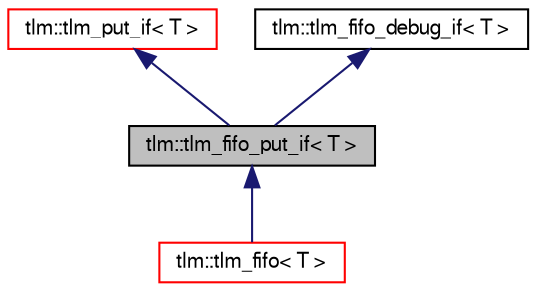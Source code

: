 digraph G
{
  edge [fontname="FreeSans",fontsize="10",labelfontname="FreeSans",labelfontsize="10"];
  node [fontname="FreeSans",fontsize="10",shape=record];
  Node1 [label="tlm::tlm_fifo_put_if\< T \>",height=0.2,width=0.4,color="black", fillcolor="grey75", style="filled" fontcolor="black"];
  Node2 -> Node1 [dir=back,color="midnightblue",fontsize="10",style="solid",fontname="FreeSans"];
  Node2 [label="tlm::tlm_put_if\< T \>",height=0.2,width=0.4,color="red", fillcolor="white", style="filled",URL="$a00109.html"];
  Node3 -> Node1 [dir=back,color="midnightblue",fontsize="10",style="solid",fontname="FreeSans"];
  Node3 [label="tlm::tlm_fifo_debug_if\< T \>",height=0.2,width=0.4,color="black", fillcolor="white", style="filled",URL="$a00083.html"];
  Node1 -> Node4 [dir=back,color="midnightblue",fontsize="10",style="solid",fontname="FreeSans"];
  Node4 [label="tlm::tlm_fifo\< T \>",height=0.2,width=0.4,color="red", fillcolor="white", style="filled",URL="$a00081.html"];
}
